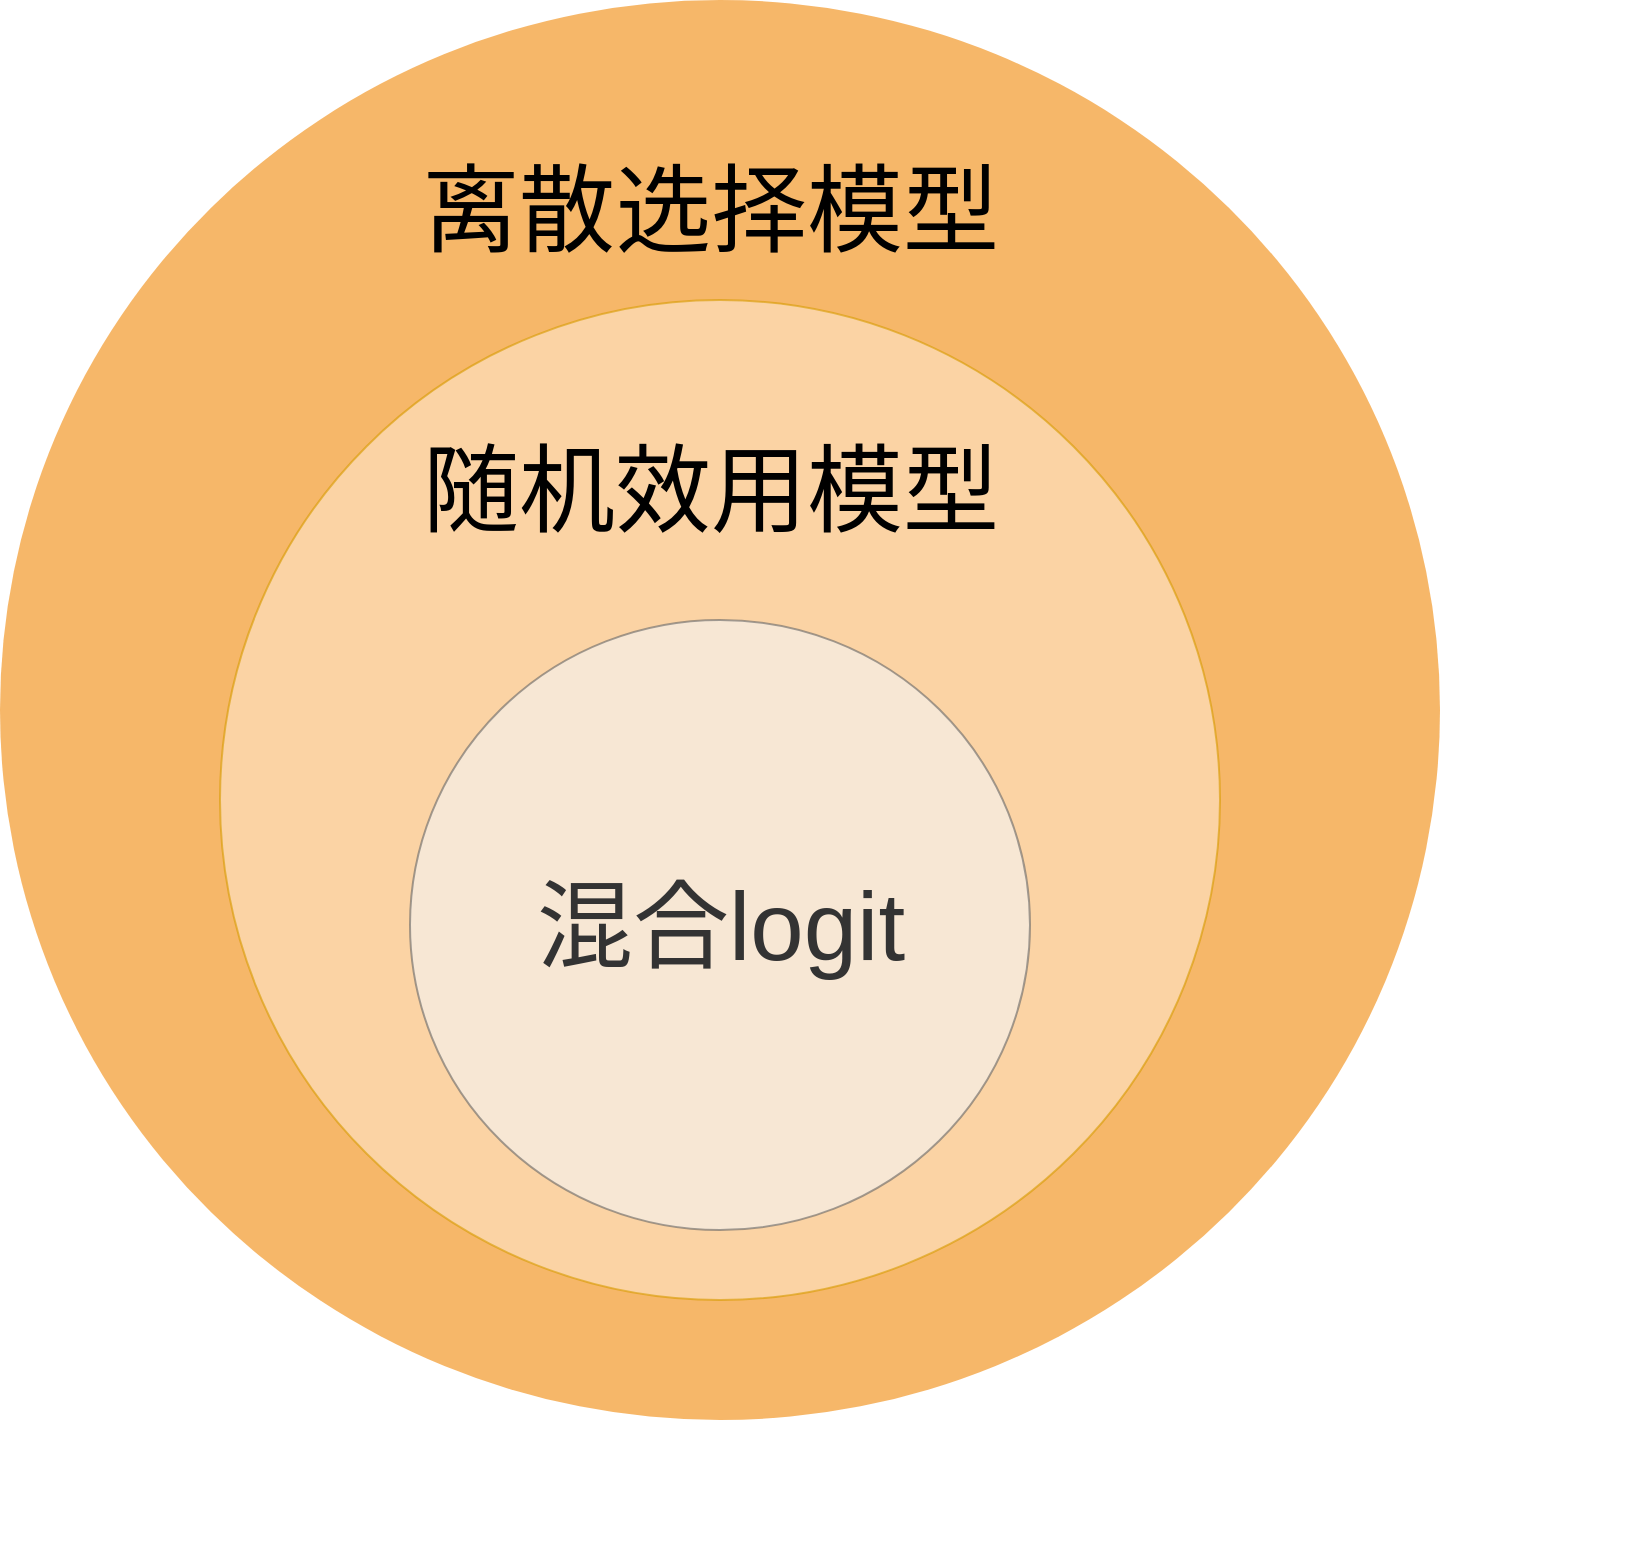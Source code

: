 <mxfile version="26.0.16">
  <diagram id="3228e29e-7158-1315-38df-8450db1d8a1d" name="Page-1">
    <mxGraphModel dx="1837" dy="1171" grid="1" gridSize="10" guides="1" tooltips="1" connect="1" arrows="1" fold="1" page="1" pageScale="1" pageWidth="1169" pageHeight="827" background="none" math="0" shadow="0">
      <root>
        <mxCell id="0" />
        <mxCell id="1" parent="0" />
        <mxCell id="21531" value="" style="ellipse;fillColor=#F08705;opacity=60;strokeColor=none;html=1;fontColor=#FFFFFF;" parent="1" vertex="1">
          <mxGeometry x="150" y="40" width="720" height="710" as="geometry" />
        </mxCell>
        <mxCell id="VKkT1QGF7h_X4RJg7_9a-21540" value="" style="group" vertex="1" connectable="0" parent="1">
          <mxGeometry x="470" y="70" width="500" height="740" as="geometry" />
        </mxCell>
        <mxCell id="21532" value="" style="ellipse;fillColor=#ffe6cc;opacity=60;strokeColor=#d79b00;html=1;movable=1;resizable=1;rotatable=1;deletable=1;editable=1;locked=0;connectable=1;" parent="VKkT1QGF7h_X4RJg7_9a-21540" vertex="1">
          <mxGeometry x="-210" y="120" width="500" height="500" as="geometry" />
        </mxCell>
        <mxCell id="21533" value="&lt;font style=&quot;font-size: 48px;&quot;&gt;混合logit&lt;/font&gt;" style="ellipse;opacity=60;html=1;fillColor=#f5f5f5;fontColor=#333333;strokeColor=#666666;" parent="VKkT1QGF7h_X4RJg7_9a-21540" vertex="1">
          <mxGeometry x="-115" y="280" width="310" height="305" as="geometry" />
        </mxCell>
        <mxCell id="VKkT1QGF7h_X4RJg7_9a-21541" value="&lt;span style=&quot;font-size: 48px;&quot;&gt;随机效用模型&lt;/span&gt;" style="text;html=1;align=center;verticalAlign=middle;resizable=0;points=[];autosize=1;strokeColor=none;fillColor=none;" vertex="1" parent="VKkT1QGF7h_X4RJg7_9a-21540">
          <mxGeometry x="-120" y="180" width="310" height="70" as="geometry" />
        </mxCell>
        <mxCell id="VKkT1QGF7h_X4RJg7_9a-21542" value="&lt;span style=&quot;font-size: 48px;&quot;&gt;离散选择模型&lt;/span&gt;" style="text;html=1;align=center;verticalAlign=middle;resizable=0;points=[];autosize=1;strokeColor=none;fillColor=none;" vertex="1" parent="VKkT1QGF7h_X4RJg7_9a-21540">
          <mxGeometry x="-120" y="40" width="310" height="70" as="geometry" />
        </mxCell>
      </root>
    </mxGraphModel>
  </diagram>
</mxfile>
